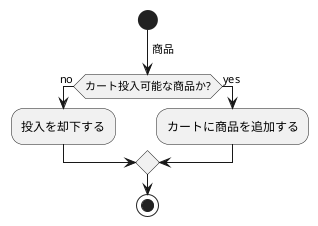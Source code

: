 @startuml
start
-> 商品;

if (カート投入可能な商品か?) then (no)
  :投入を却下する;
else (yes)
  :カートに商品を追加する;
endif

stop
@enduml